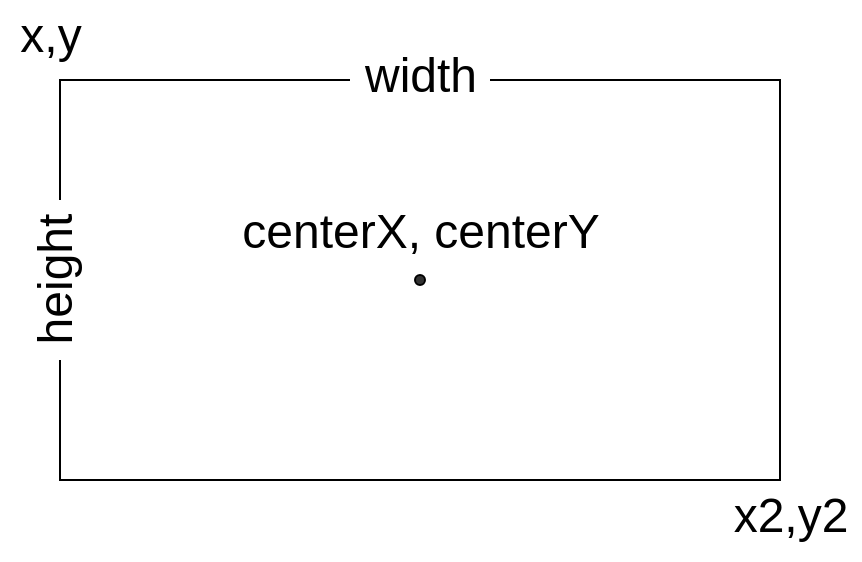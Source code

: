 <mxfile version="15.8.7" type="device"><diagram id="EVLCtf8sz0nmjKRDlPg8" name="Page-1"><mxGraphModel dx="1102" dy="865" grid="1" gridSize="10" guides="1" tooltips="1" connect="1" arrows="1" fold="1" page="1" pageScale="1" pageWidth="827" pageHeight="1169" math="0" shadow="0"><root><mxCell id="0"/><mxCell id="1" parent="0"/><mxCell id="BWzH6_z4CpH2qPS-tLJU-1" value="" style="rounded=0;whiteSpace=wrap;html=1;" vertex="1" parent="1"><mxGeometry x="200" y="240" width="360" height="200" as="geometry"/></mxCell><mxCell id="BWzH6_z4CpH2qPS-tLJU-2" value="" style="ellipse;whiteSpace=wrap;html=1;aspect=fixed;fillColor=#333333;" vertex="1" parent="1"><mxGeometry x="377.5" y="337.5" width="5" height="5" as="geometry"/></mxCell><mxCell id="BWzH6_z4CpH2qPS-tLJU-3" value="x,y" style="text;html=1;resizable=0;autosize=1;align=center;verticalAlign=middle;points=[];fillColor=none;strokeColor=none;rounded=0;fontSize=24;spacingBottom=4;" vertex="1" parent="1"><mxGeometry x="170" y="200" width="50" height="40" as="geometry"/></mxCell><mxCell id="BWzH6_z4CpH2qPS-tLJU-4" value="centerX, centerY" style="text;html=1;resizable=0;autosize=1;align=center;verticalAlign=middle;points=[];fillColor=none;strokeColor=none;rounded=0;fontSize=24;spacingBottom=4;" vertex="1" parent="1"><mxGeometry x="285" y="297.5" width="190" height="40" as="geometry"/></mxCell><mxCell id="BWzH6_z4CpH2qPS-tLJU-5" value="x2,y2" style="text;html=1;resizable=0;autosize=1;align=center;verticalAlign=middle;points=[];fillColor=none;strokeColor=none;rounded=0;fontSize=24;spacingBottom=4;" vertex="1" parent="1"><mxGeometry x="530" y="440" width="70" height="40" as="geometry"/></mxCell><mxCell id="BWzH6_z4CpH2qPS-tLJU-6" value="width" style="text;html=1;resizable=0;autosize=1;align=center;verticalAlign=middle;points=[];fillColor=#FFFFFF;strokeColor=none;rounded=0;fontSize=24;spacingBottom=4;" vertex="1" parent="1"><mxGeometry x="345" y="220" width="70" height="40" as="geometry"/></mxCell><mxCell id="BWzH6_z4CpH2qPS-tLJU-7" value="height" style="text;html=1;resizable=0;autosize=1;align=center;verticalAlign=middle;points=[];fillColor=#FFFFFF;strokeColor=none;rounded=0;fontSize=24;spacingBottom=4;rotation=-90;" vertex="1" parent="1"><mxGeometry x="160" y="320" width="80" height="40" as="geometry"/></mxCell></root></mxGraphModel></diagram></mxfile>